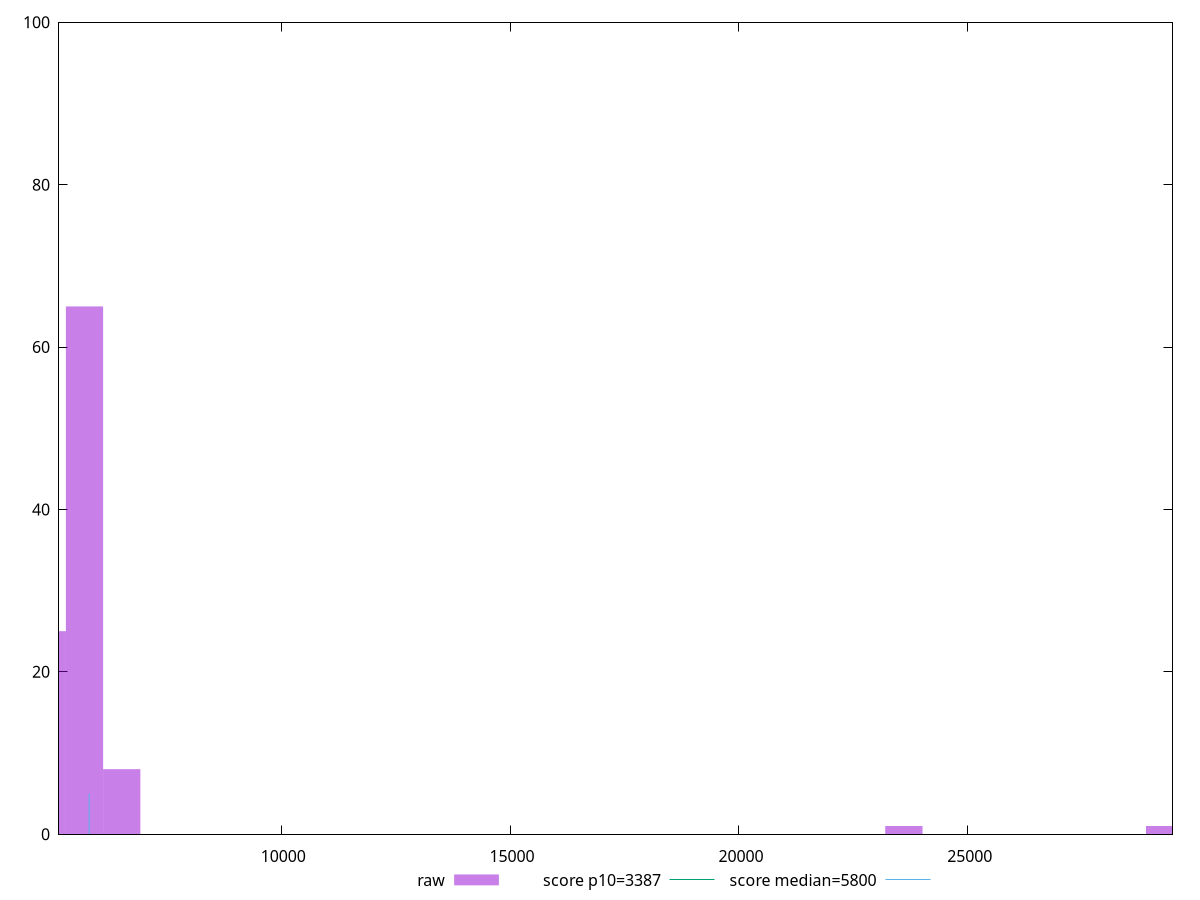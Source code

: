 reset

$raw <<EOF
29304.04838766633 1
4884.008064611055 25
5698.009408712897 65
6512.01075281474 8
23606.03897895343 1
EOF

set key outside below
set boxwidth 814.0013441018425
set xrange [5140.588087448371:29476.904781177953]
set yrange [0:100]
set style fill transparent solid 0.5 noborder

set parametric
set terminal svg size 640, 490 enhanced background rgb 'white'
set output "report_00007_2020-12-11T15:55:29.892Z/speed-index/samples/pages/raw/histogram.svg"

plot $raw title "raw" with boxes, \
     3387,t title "score p10=3387", \
     5800,t title "score median=5800"

reset
